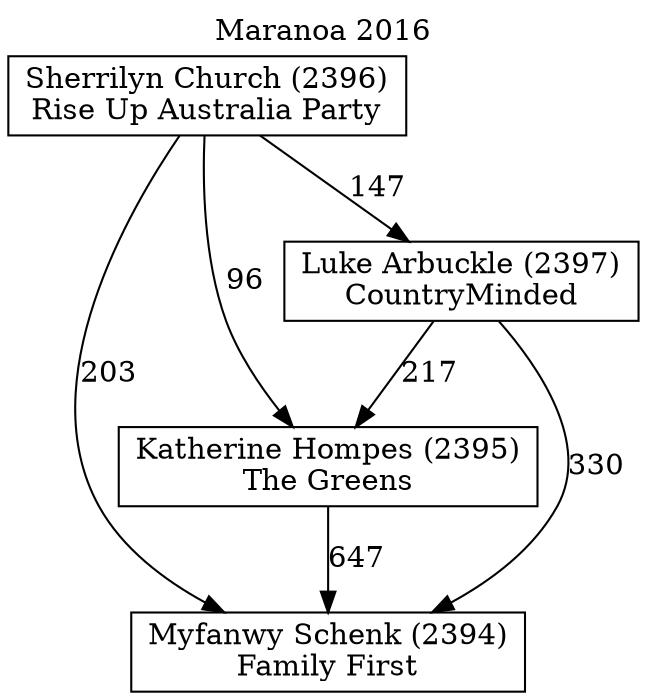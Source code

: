 // House preference flow
digraph "Myfanwy Schenk (2394)_Maranoa_2016" {
	graph [label="Maranoa 2016" labelloc=t mclimit=10]
	node [shape=box]
	"Myfanwy Schenk (2394)" [label="Myfanwy Schenk (2394)
Family First"]
	"Katherine Hompes (2395)" [label="Katherine Hompes (2395)
The Greens"]
	"Luke Arbuckle (2397)" [label="Luke Arbuckle (2397)
CountryMinded"]
	"Sherrilyn Church (2396)" [label="Sherrilyn Church (2396)
Rise Up Australia Party"]
	"Katherine Hompes (2395)" -> "Myfanwy Schenk (2394)" [label=647]
	"Luke Arbuckle (2397)" -> "Katherine Hompes (2395)" [label=217]
	"Sherrilyn Church (2396)" -> "Luke Arbuckle (2397)" [label=147]
	"Luke Arbuckle (2397)" -> "Myfanwy Schenk (2394)" [label=330]
	"Sherrilyn Church (2396)" -> "Myfanwy Schenk (2394)" [label=203]
	"Sherrilyn Church (2396)" -> "Katherine Hompes (2395)" [label=96]
}
